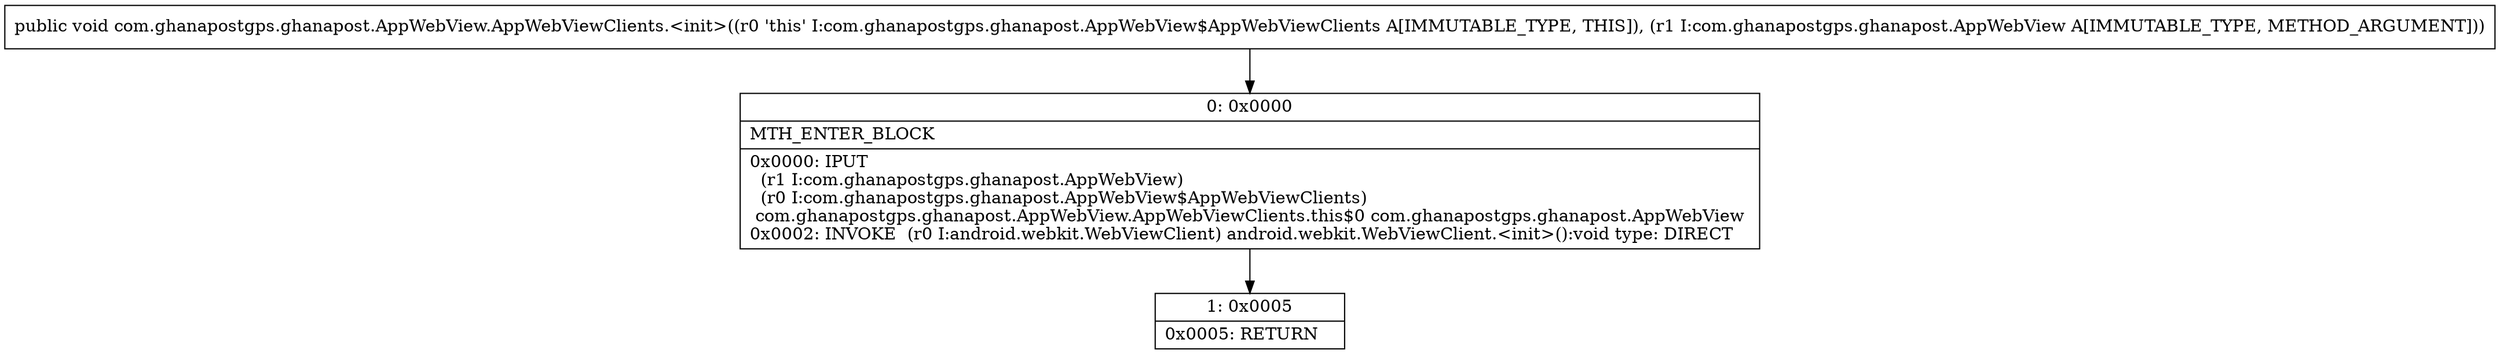 digraph "CFG forcom.ghanapostgps.ghanapost.AppWebView.AppWebViewClients.\<init\>(Lcom\/ghanapostgps\/ghanapost\/AppWebView;)V" {
Node_0 [shape=record,label="{0\:\ 0x0000|MTH_ENTER_BLOCK\l|0x0000: IPUT  \l  (r1 I:com.ghanapostgps.ghanapost.AppWebView)\l  (r0 I:com.ghanapostgps.ghanapost.AppWebView$AppWebViewClients)\l com.ghanapostgps.ghanapost.AppWebView.AppWebViewClients.this$0 com.ghanapostgps.ghanapost.AppWebView \l0x0002: INVOKE  (r0 I:android.webkit.WebViewClient) android.webkit.WebViewClient.\<init\>():void type: DIRECT \l}"];
Node_1 [shape=record,label="{1\:\ 0x0005|0x0005: RETURN   \l}"];
MethodNode[shape=record,label="{public void com.ghanapostgps.ghanapost.AppWebView.AppWebViewClients.\<init\>((r0 'this' I:com.ghanapostgps.ghanapost.AppWebView$AppWebViewClients A[IMMUTABLE_TYPE, THIS]), (r1 I:com.ghanapostgps.ghanapost.AppWebView A[IMMUTABLE_TYPE, METHOD_ARGUMENT])) }"];
MethodNode -> Node_0;
Node_0 -> Node_1;
}

